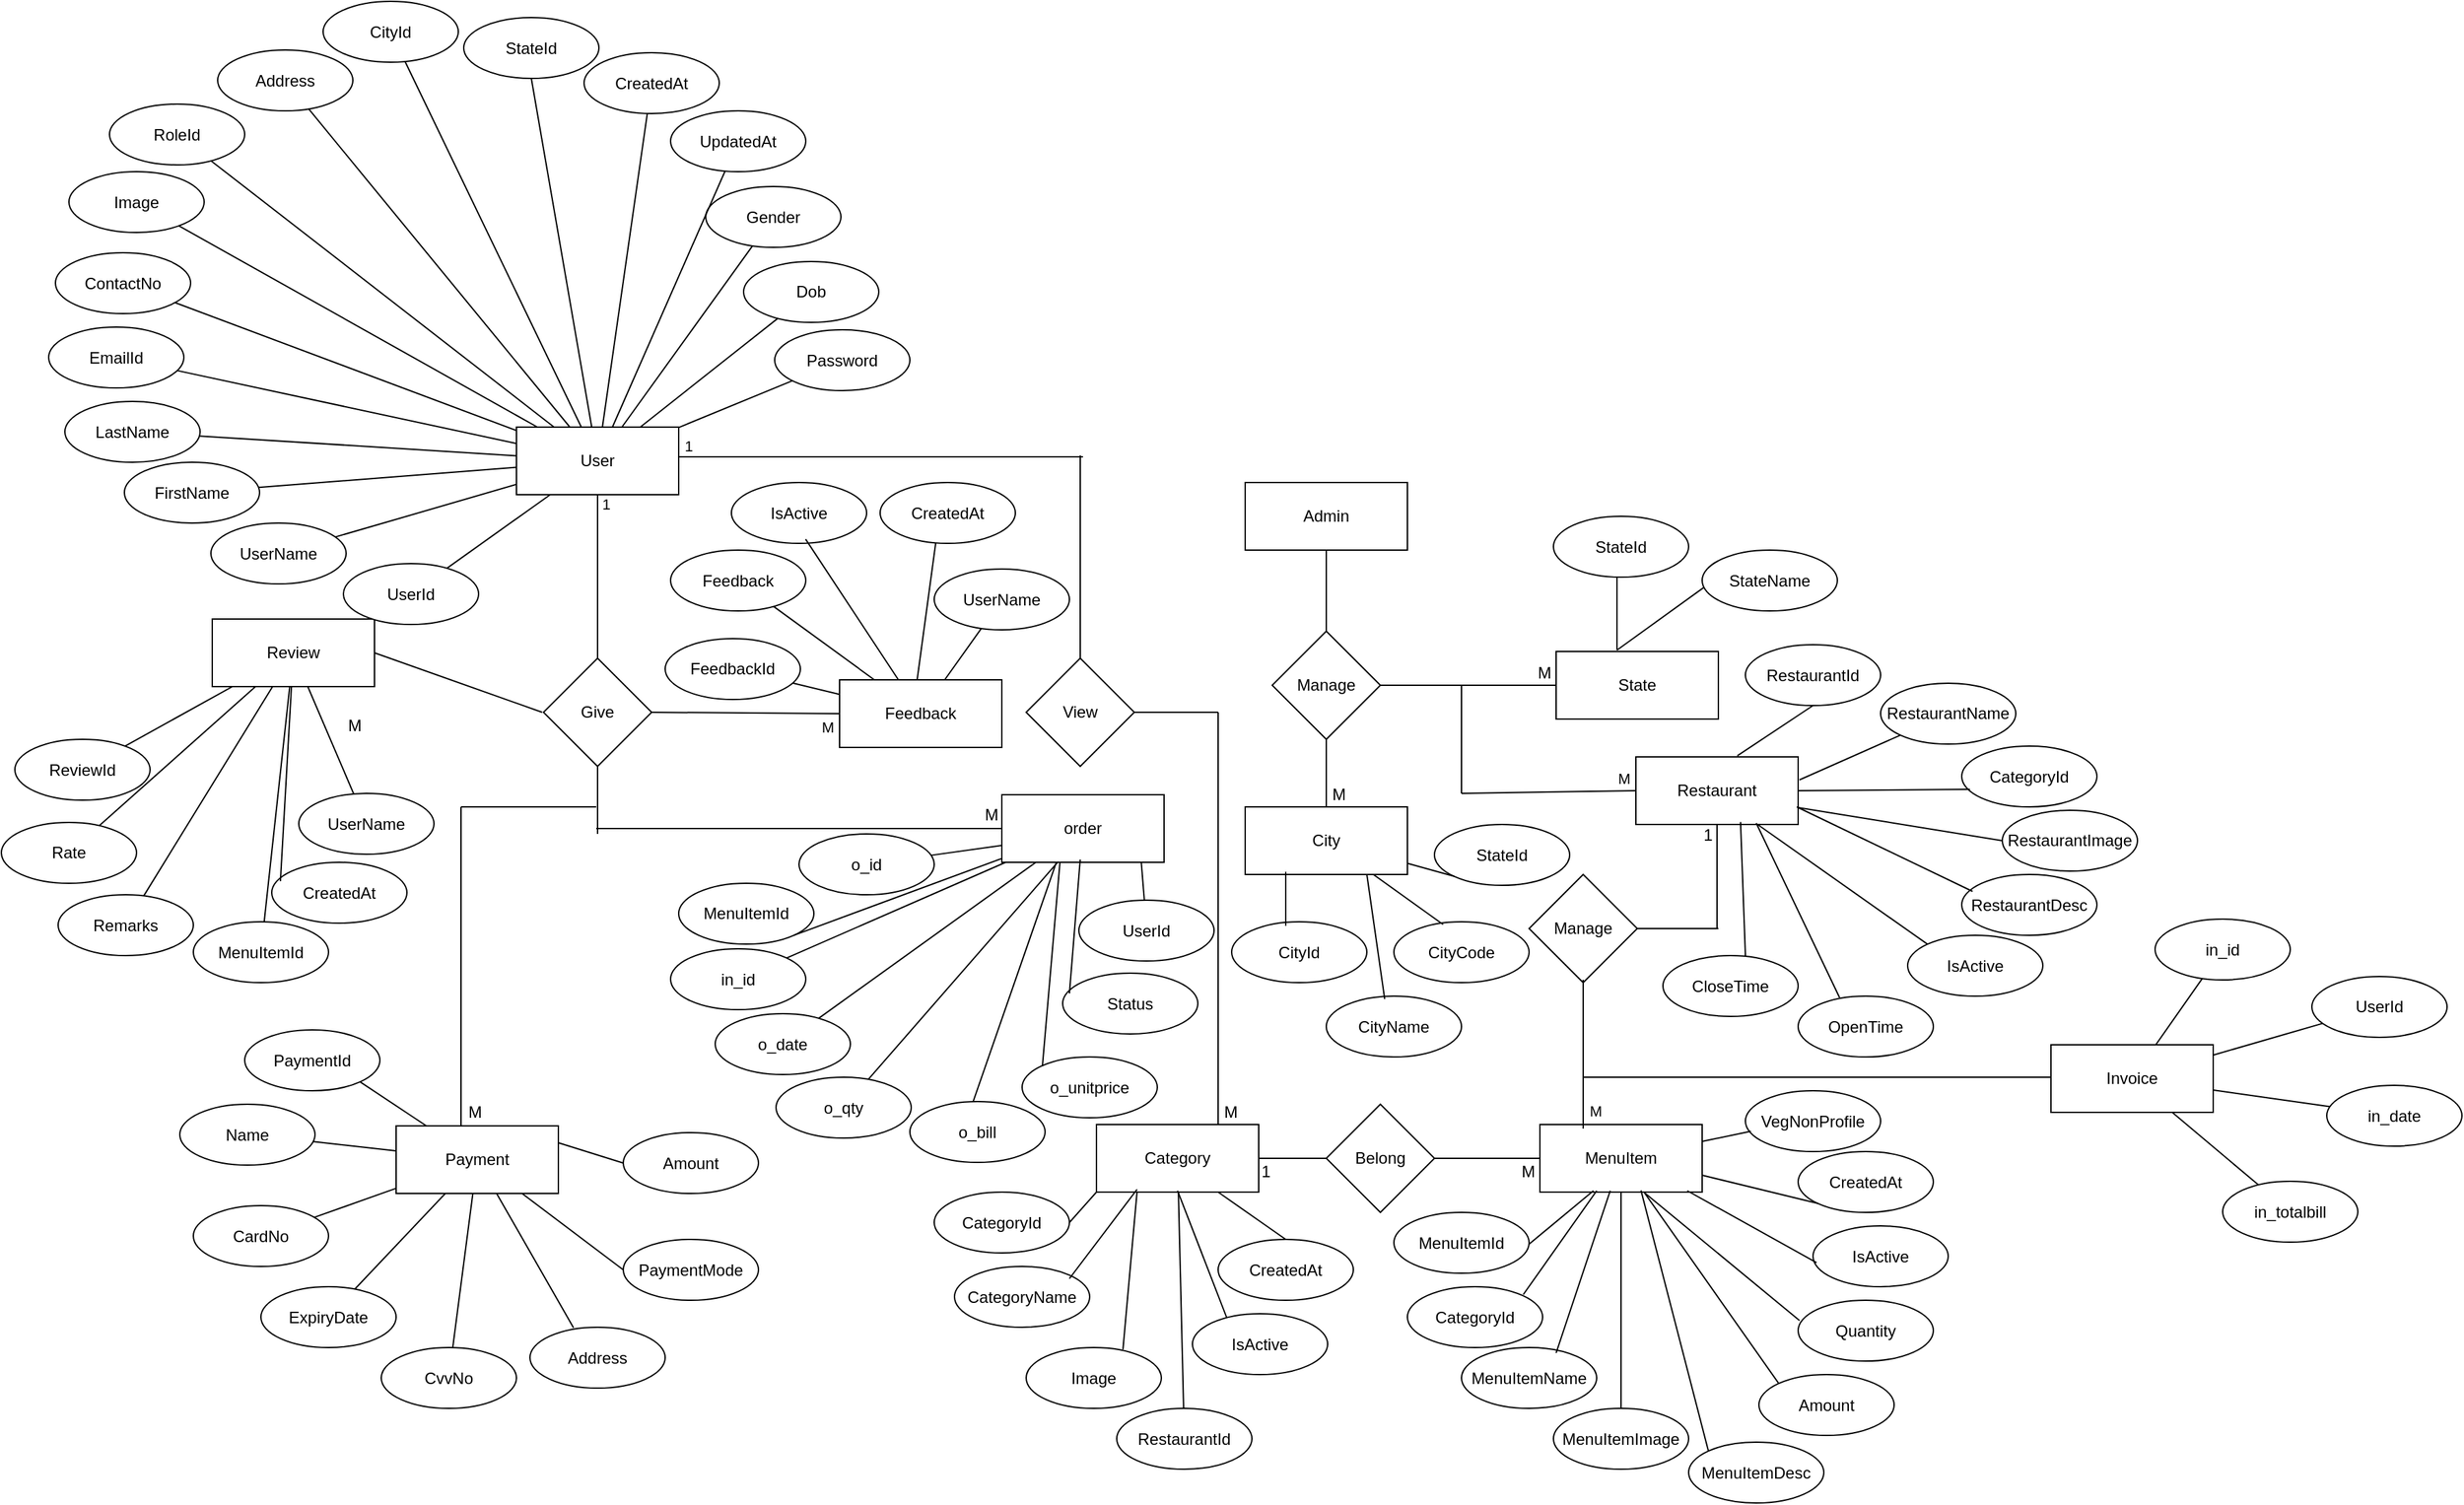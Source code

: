 <mxfile version="20.0.1" type="device"><diagram id="scTp1-7K3vRsssG8trdG" name="Page-1"><mxGraphModel dx="2270" dy="1708" grid="1" gridSize="10" guides="1" tooltips="1" connect="1" arrows="1" fold="1" page="1" pageScale="1" pageWidth="850" pageHeight="1100" math="0" shadow="0"><root><mxCell id="0"/><mxCell id="1" parent="0"/><mxCell id="hgdVdb_xqk9Xx2ZZb-CV-24" value="order" style="rounded=0;whiteSpace=wrap;html=1;" parent="1" vertex="1"><mxGeometry x="360" y="311" width="120" height="50" as="geometry"/></mxCell><mxCell id="hgdVdb_xqk9Xx2ZZb-CV-25" value="User" style="rounded=0;whiteSpace=wrap;html=1;" parent="1" vertex="1"><mxGeometry x="1" y="39" width="120" height="50" as="geometry"/></mxCell><mxCell id="hgdVdb_xqk9Xx2ZZb-CV-26" value="Admin" style="rounded=0;whiteSpace=wrap;html=1;" parent="1" vertex="1"><mxGeometry x="540" y="80" width="120" height="50" as="geometry"/></mxCell><mxCell id="hgdVdb_xqk9Xx2ZZb-CV-28" value="Feedback" style="rounded=0;whiteSpace=wrap;html=1;" parent="1" vertex="1"><mxGeometry x="240" y="226" width="120" height="50" as="geometry"/></mxCell><mxCell id="hgdVdb_xqk9Xx2ZZb-CV-29" value="Category" style="rounded=0;whiteSpace=wrap;html=1;" parent="1" vertex="1"><mxGeometry x="430" y="555" width="120" height="50" as="geometry"/></mxCell><mxCell id="hgdVdb_xqk9Xx2ZZb-CV-30" value="Review" style="rounded=0;whiteSpace=wrap;html=1;" parent="1" vertex="1"><mxGeometry x="-224" y="181" width="120" height="50" as="geometry"/></mxCell><mxCell id="hgdVdb_xqk9Xx2ZZb-CV-31" value="MenuItem" style="rounded=0;whiteSpace=wrap;html=1;" parent="1" vertex="1"><mxGeometry x="758" y="555" width="120" height="50" as="geometry"/></mxCell><mxCell id="hgdVdb_xqk9Xx2ZZb-CV-32" value="Payment" style="rounded=0;whiteSpace=wrap;html=1;" parent="1" vertex="1"><mxGeometry x="-88" y="556" width="120" height="50" as="geometry"/></mxCell><mxCell id="hgdVdb_xqk9Xx2ZZb-CV-33" value="City" style="rounded=0;whiteSpace=wrap;html=1;" parent="1" vertex="1"><mxGeometry x="540" y="320" width="120" height="50" as="geometry"/></mxCell><mxCell id="hgdVdb_xqk9Xx2ZZb-CV-34" value="State" style="rounded=0;whiteSpace=wrap;html=1;" parent="1" vertex="1"><mxGeometry x="770" y="205" width="120" height="50" as="geometry"/></mxCell><mxCell id="hgdVdb_xqk9Xx2ZZb-CV-35" value="Manage" style="rhombus;whiteSpace=wrap;html=1;" parent="1" vertex="1"><mxGeometry x="560" y="190" width="80" height="80" as="geometry"/></mxCell><mxCell id="hgdVdb_xqk9Xx2ZZb-CV-36" style="edgeStyle=orthogonalEdgeStyle;rounded=0;orthogonalLoop=1;jettySize=auto;html=1;exitX=0.5;exitY=1;exitDx=0;exitDy=0;" parent="1" source="hgdVdb_xqk9Xx2ZZb-CV-34" target="hgdVdb_xqk9Xx2ZZb-CV-34" edge="1"><mxGeometry relative="1" as="geometry"/></mxCell><mxCell id="hgdVdb_xqk9Xx2ZZb-CV-37" value="Restaurant" style="rounded=0;whiteSpace=wrap;html=1;" parent="1" vertex="1"><mxGeometry x="829" y="283" width="120" height="50" as="geometry"/></mxCell><mxCell id="hgdVdb_xqk9Xx2ZZb-CV-38" value="Manage" style="rhombus;whiteSpace=wrap;html=1;" parent="1" vertex="1"><mxGeometry x="750" y="370" width="80" height="80" as="geometry"/></mxCell><mxCell id="hgdVdb_xqk9Xx2ZZb-CV-39" value="Belong" style="rhombus;whiteSpace=wrap;html=1;" parent="1" vertex="1"><mxGeometry x="600" y="540" width="80" height="80" as="geometry"/></mxCell><mxCell id="hgdVdb_xqk9Xx2ZZb-CV-40" value="Give" style="rhombus;whiteSpace=wrap;html=1;" parent="1" vertex="1"><mxGeometry x="21" y="210" width="80" height="80" as="geometry"/></mxCell><mxCell id="hgdVdb_xqk9Xx2ZZb-CV-41" value="View" style="rhombus;whiteSpace=wrap;html=1;" parent="1" vertex="1"><mxGeometry x="378" y="210" width="80" height="80" as="geometry"/></mxCell><mxCell id="DGXkidZmsnPWWe7ECKBv-1" value="" style="endArrow=none;html=1;rounded=0;exitX=0.5;exitY=1;exitDx=0;exitDy=0;entryX=0.5;entryY=0;entryDx=0;entryDy=0;" parent="1" source="hgdVdb_xqk9Xx2ZZb-CV-26" target="hgdVdb_xqk9Xx2ZZb-CV-35" edge="1"><mxGeometry width="50" height="50" relative="1" as="geometry"><mxPoint x="520" y="370" as="sourcePoint"/><mxPoint x="570" y="320" as="targetPoint"/></mxGeometry></mxCell><mxCell id="DGXkidZmsnPWWe7ECKBv-2" value="" style="endArrow=none;html=1;rounded=0;entryX=0.5;entryY=1;entryDx=0;entryDy=0;exitX=0.5;exitY=0;exitDx=0;exitDy=0;" parent="1" source="hgdVdb_xqk9Xx2ZZb-CV-33" target="hgdVdb_xqk9Xx2ZZb-CV-35" edge="1"><mxGeometry width="50" height="50" relative="1" as="geometry"><mxPoint x="520" y="370" as="sourcePoint"/><mxPoint x="570" y="320" as="targetPoint"/></mxGeometry></mxCell><mxCell id="DGXkidZmsnPWWe7ECKBv-3" value="" style="endArrow=none;html=1;rounded=0;exitX=1;exitY=0.5;exitDx=0;exitDy=0;entryX=0;entryY=0.5;entryDx=0;entryDy=0;" parent="1" source="hgdVdb_xqk9Xx2ZZb-CV-35" target="hgdVdb_xqk9Xx2ZZb-CV-34" edge="1"><mxGeometry width="50" height="50" relative="1" as="geometry"><mxPoint x="520" y="370" as="sourcePoint"/><mxPoint x="750" y="270" as="targetPoint"/></mxGeometry></mxCell><mxCell id="DGXkidZmsnPWWe7ECKBv-4" value="" style="endArrow=none;html=1;rounded=0;" parent="1" edge="1"><mxGeometry width="50" height="50" relative="1" as="geometry"><mxPoint x="700" y="310" as="sourcePoint"/><mxPoint x="700" y="230" as="targetPoint"/></mxGeometry></mxCell><mxCell id="DGXkidZmsnPWWe7ECKBv-5" value="" style="endArrow=none;html=1;rounded=0;entryX=0;entryY=0.5;entryDx=0;entryDy=0;" parent="1" target="hgdVdb_xqk9Xx2ZZb-CV-37" edge="1"><mxGeometry width="50" height="50" relative="1" as="geometry"><mxPoint x="700" y="310" as="sourcePoint"/><mxPoint x="770" y="310" as="targetPoint"/></mxGeometry></mxCell><mxCell id="DGXkidZmsnPWWe7ECKBv-205" value="M" style="edgeLabel;html=1;align=center;verticalAlign=middle;resizable=0;points=[];" parent="DGXkidZmsnPWWe7ECKBv-5" vertex="1" connectable="0"><mxGeometry x="0.76" y="9" relative="1" as="geometry"><mxPoint x="6" as="offset"/></mxGeometry></mxCell><mxCell id="DGXkidZmsnPWWe7ECKBv-6" value="" style="endArrow=none;html=1;rounded=0;entryX=0.5;entryY=1;entryDx=0;entryDy=0;" parent="1" target="hgdVdb_xqk9Xx2ZZb-CV-37" edge="1"><mxGeometry width="50" height="50" relative="1" as="geometry"><mxPoint x="889" y="410" as="sourcePoint"/><mxPoint x="870" y="360" as="targetPoint"/></mxGeometry></mxCell><mxCell id="DGXkidZmsnPWWe7ECKBv-7" value="" style="endArrow=none;html=1;rounded=0;" parent="1" edge="1"><mxGeometry width="50" height="50" relative="1" as="geometry"><mxPoint x="830" y="410" as="sourcePoint"/><mxPoint x="890" y="410" as="targetPoint"/></mxGeometry></mxCell><mxCell id="DGXkidZmsnPWWe7ECKBv-8" value="" style="endArrow=none;html=1;rounded=0;exitX=0.5;exitY=1;exitDx=0;exitDy=0;" parent="1" edge="1"><mxGeometry width="50" height="50" relative="1" as="geometry"><mxPoint x="790" y="448" as="sourcePoint"/><mxPoint x="790" y="558" as="targetPoint"/></mxGeometry></mxCell><mxCell id="DGXkidZmsnPWWe7ECKBv-208" value="M" style="edgeLabel;html=1;align=center;verticalAlign=middle;resizable=0;points=[];" parent="DGXkidZmsnPWWe7ECKBv-8" vertex="1" connectable="0"><mxGeometry x="0.665" y="8" relative="1" as="geometry"><mxPoint x="1" y="5" as="offset"/></mxGeometry></mxCell><mxCell id="DGXkidZmsnPWWe7ECKBv-9" value="" style="endArrow=none;html=1;rounded=0;entryX=0;entryY=0.5;entryDx=0;entryDy=0;" parent="1" target="hgdVdb_xqk9Xx2ZZb-CV-39" edge="1"><mxGeometry width="50" height="50" relative="1" as="geometry"><mxPoint x="550" y="580" as="sourcePoint"/><mxPoint x="570" y="320" as="targetPoint"/></mxGeometry></mxCell><mxCell id="DGXkidZmsnPWWe7ECKBv-10" style="edgeStyle=orthogonalEdgeStyle;rounded=0;orthogonalLoop=1;jettySize=auto;html=1;exitX=0.5;exitY=1;exitDx=0;exitDy=0;" parent="1" source="hgdVdb_xqk9Xx2ZZb-CV-29" target="hgdVdb_xqk9Xx2ZZb-CV-29" edge="1"><mxGeometry relative="1" as="geometry"/></mxCell><mxCell id="DGXkidZmsnPWWe7ECKBv-11" value="" style="endArrow=none;html=1;rounded=0;entryX=0;entryY=0.5;entryDx=0;entryDy=0;" parent="1" target="hgdVdb_xqk9Xx2ZZb-CV-31" edge="1"><mxGeometry width="50" height="50" relative="1" as="geometry"><mxPoint x="680" y="580" as="sourcePoint"/><mxPoint x="670" y="580" as="targetPoint"/></mxGeometry></mxCell><mxCell id="DGXkidZmsnPWWe7ECKBv-12" value="" style="endArrow=none;html=1;rounded=0;entryX=0.5;entryY=1;entryDx=0;entryDy=0;exitX=0.5;exitY=0;exitDx=0;exitDy=0;" parent="1" source="hgdVdb_xqk9Xx2ZZb-CV-40" target="hgdVdb_xqk9Xx2ZZb-CV-25" edge="1"><mxGeometry width="50" height="50" relative="1" as="geometry"><mxPoint x="180" y="305" as="sourcePoint"/><mxPoint x="230" y="255" as="targetPoint"/></mxGeometry></mxCell><mxCell id="DGXkidZmsnPWWe7ECKBv-195" value="1" style="edgeLabel;html=1;align=center;verticalAlign=middle;resizable=0;points=[];" parent="DGXkidZmsnPWWe7ECKBv-12" vertex="1" connectable="0"><mxGeometry x="0.788" y="-9" relative="1" as="geometry"><mxPoint x="-3" y="-6" as="offset"/></mxGeometry></mxCell><mxCell id="DGXkidZmsnPWWe7ECKBv-13" value="" style="endArrow=none;html=1;rounded=0;entryX=0.5;entryY=1;entryDx=0;entryDy=0;" parent="1" target="hgdVdb_xqk9Xx2ZZb-CV-40" edge="1"><mxGeometry width="50" height="50" relative="1" as="geometry"><mxPoint x="61" y="340" as="sourcePoint"/><mxPoint x="190" y="280" as="targetPoint"/></mxGeometry></mxCell><mxCell id="DGXkidZmsnPWWe7ECKBv-14" value="" style="endArrow=none;html=1;rounded=0;exitX=1;exitY=0.5;exitDx=0;exitDy=0;entryX=0;entryY=0.5;entryDx=0;entryDy=0;" parent="1" source="hgdVdb_xqk9Xx2ZZb-CV-40" target="hgdVdb_xqk9Xx2ZZb-CV-28" edge="1"><mxGeometry width="50" height="50" relative="1" as="geometry"><mxPoint x="180" y="310" as="sourcePoint"/><mxPoint x="230" y="260" as="targetPoint"/></mxGeometry></mxCell><mxCell id="DGXkidZmsnPWWe7ECKBv-196" value="M" style="edgeLabel;html=1;align=center;verticalAlign=middle;resizable=0;points=[];" parent="DGXkidZmsnPWWe7ECKBv-14" vertex="1" connectable="0"><mxGeometry x="0.793" y="-5" relative="1" as="geometry"><mxPoint x="5" y="5" as="offset"/></mxGeometry></mxCell><mxCell id="DGXkidZmsnPWWe7ECKBv-15" value="" style="endArrow=none;html=1;rounded=0;exitX=1;exitY=0.5;exitDx=0;exitDy=0;" parent="1" source="hgdVdb_xqk9Xx2ZZb-CV-30" edge="1"><mxGeometry width="50" height="50" relative="1" as="geometry"><mxPoint x="50" y="310" as="sourcePoint"/><mxPoint x="20" y="250" as="targetPoint"/></mxGeometry></mxCell><mxCell id="DGXkidZmsnPWWe7ECKBv-20" value="" style="endArrow=none;html=1;rounded=0;" parent="1" edge="1"><mxGeometry width="50" height="50" relative="1" as="geometry"><mxPoint x="420" y="61" as="sourcePoint"/><mxPoint x="121" y="61" as="targetPoint"/></mxGeometry></mxCell><mxCell id="DGXkidZmsnPWWe7ECKBv-201" value="1" style="edgeLabel;html=1;align=center;verticalAlign=middle;resizable=0;points=[];" parent="DGXkidZmsnPWWe7ECKBv-20" vertex="1" connectable="0"><mxGeometry x="0.91" y="-8" relative="1" as="geometry"><mxPoint x="-7" as="offset"/></mxGeometry></mxCell><mxCell id="DGXkidZmsnPWWe7ECKBv-21" value="" style="endArrow=none;html=1;rounded=0;exitX=0.5;exitY=0;exitDx=0;exitDy=0;" parent="1" source="hgdVdb_xqk9Xx2ZZb-CV-41" edge="1"><mxGeometry width="50" height="50" relative="1" as="geometry"><mxPoint x="370" y="400" as="sourcePoint"/><mxPoint x="418" y="60" as="targetPoint"/></mxGeometry></mxCell><mxCell id="DGXkidZmsnPWWe7ECKBv-22" value="" style="endArrow=none;html=1;rounded=0;exitX=1;exitY=0.5;exitDx=0;exitDy=0;" parent="1" source="hgdVdb_xqk9Xx2ZZb-CV-41" edge="1"><mxGeometry width="50" height="50" relative="1" as="geometry"><mxPoint x="370" y="400" as="sourcePoint"/><mxPoint x="520" y="250" as="targetPoint"/></mxGeometry></mxCell><mxCell id="DGXkidZmsnPWWe7ECKBv-23" value="" style="endArrow=none;html=1;rounded=0;exitX=0.75;exitY=0;exitDx=0;exitDy=0;" parent="1" source="hgdVdb_xqk9Xx2ZZb-CV-29" edge="1"><mxGeometry width="50" height="50" relative="1" as="geometry"><mxPoint x="520" y="530" as="sourcePoint"/><mxPoint x="520" y="250" as="targetPoint"/></mxGeometry></mxCell><mxCell id="DGXkidZmsnPWWe7ECKBv-24" value="StateId" style="ellipse;whiteSpace=wrap;html=1;" parent="1" vertex="1"><mxGeometry x="768" y="105" width="100" height="45" as="geometry"/></mxCell><mxCell id="DGXkidZmsnPWWe7ECKBv-25" value="StateName" style="ellipse;whiteSpace=wrap;html=1;" parent="1" vertex="1"><mxGeometry x="878" y="130" width="100" height="45" as="geometry"/></mxCell><mxCell id="DGXkidZmsnPWWe7ECKBv-26" value="RestaurantId" style="ellipse;whiteSpace=wrap;html=1;" parent="1" vertex="1"><mxGeometry x="910" y="200" width="100" height="45" as="geometry"/></mxCell><mxCell id="DGXkidZmsnPWWe7ECKBv-27" value="RestaurantName" style="ellipse;whiteSpace=wrap;html=1;" parent="1" vertex="1"><mxGeometry x="1010" y="228.5" width="100" height="45" as="geometry"/></mxCell><mxCell id="DGXkidZmsnPWWe7ECKBv-28" value="CategoryId" style="ellipse;whiteSpace=wrap;html=1;" parent="1" vertex="1"><mxGeometry x="1070" y="275" width="100" height="45" as="geometry"/></mxCell><mxCell id="DGXkidZmsnPWWe7ECKBv-29" value="OpenTime" style="ellipse;whiteSpace=wrap;html=1;" parent="1" vertex="1"><mxGeometry x="949" y="460" width="100" height="45" as="geometry"/></mxCell><mxCell id="DGXkidZmsnPWWe7ECKBv-30" value="IsActive" style="ellipse;whiteSpace=wrap;html=1;" parent="1" vertex="1"><mxGeometry x="1030" y="415" width="100" height="45" as="geometry"/></mxCell><mxCell id="DGXkidZmsnPWWe7ECKBv-31" value="RestaurantDesc" style="ellipse;whiteSpace=wrap;html=1;" parent="1" vertex="1"><mxGeometry x="1070" y="370" width="100" height="45" as="geometry"/></mxCell><mxCell id="DGXkidZmsnPWWe7ECKBv-32" value="RestaurantImage" style="ellipse;whiteSpace=wrap;html=1;" parent="1" vertex="1"><mxGeometry x="1100" y="322.5" width="100" height="45" as="geometry"/></mxCell><mxCell id="DGXkidZmsnPWWe7ECKBv-33" value="CloseTime" style="ellipse;whiteSpace=wrap;html=1;" parent="1" vertex="1"><mxGeometry x="849" y="430" width="100" height="45" as="geometry"/></mxCell><mxCell id="DGXkidZmsnPWWe7ECKBv-35" value="" style="endArrow=none;html=1;rounded=0;entryX=0.06;entryY=0.751;entryDx=0;entryDy=0;entryPerimeter=0;" parent="1" edge="1"><mxGeometry width="50" height="50" relative="1" as="geometry"><mxPoint x="815" y="204" as="sourcePoint"/><mxPoint x="879" y="157.795" as="targetPoint"/></mxGeometry></mxCell><mxCell id="DGXkidZmsnPWWe7ECKBv-36" value="" style="endArrow=none;html=1;rounded=0;" parent="1" edge="1"><mxGeometry width="50" height="50" relative="1" as="geometry"><mxPoint x="815" y="204" as="sourcePoint"/><mxPoint x="815" y="150" as="targetPoint"/></mxGeometry></mxCell><mxCell id="DGXkidZmsnPWWe7ECKBv-37" value="" style="endArrow=none;html=1;rounded=0;entryX=0.5;entryY=1;entryDx=0;entryDy=0;exitX=0.625;exitY=-0.016;exitDx=0;exitDy=0;exitPerimeter=0;" parent="1" source="hgdVdb_xqk9Xx2ZZb-CV-37" target="DGXkidZmsnPWWe7ECKBv-26" edge="1"><mxGeometry width="50" height="50" relative="1" as="geometry"><mxPoint x="740" y="370" as="sourcePoint"/><mxPoint x="790" y="320" as="targetPoint"/></mxGeometry></mxCell><mxCell id="DGXkidZmsnPWWe7ECKBv-38" value="" style="endArrow=none;html=1;rounded=0;entryX=0;entryY=1;entryDx=0;entryDy=0;" parent="1" target="DGXkidZmsnPWWe7ECKBv-27" edge="1"><mxGeometry width="50" height="50" relative="1" as="geometry"><mxPoint x="950" y="300" as="sourcePoint"/><mxPoint x="790" y="320" as="targetPoint"/></mxGeometry></mxCell><mxCell id="DGXkidZmsnPWWe7ECKBv-39" value="" style="endArrow=none;html=1;rounded=0;entryX=0.06;entryY=0.711;entryDx=0;entryDy=0;entryPerimeter=0;exitX=1;exitY=0.5;exitDx=0;exitDy=0;" parent="1" source="hgdVdb_xqk9Xx2ZZb-CV-37" target="DGXkidZmsnPWWe7ECKBv-28" edge="1"><mxGeometry width="50" height="50" relative="1" as="geometry"><mxPoint x="740" y="370" as="sourcePoint"/><mxPoint x="790" y="320" as="targetPoint"/></mxGeometry></mxCell><mxCell id="DGXkidZmsnPWWe7ECKBv-40" value="" style="endArrow=none;html=1;rounded=0;entryX=0;entryY=0.5;entryDx=0;entryDy=0;exitX=1;exitY=0.75;exitDx=0;exitDy=0;" parent="1" source="hgdVdb_xqk9Xx2ZZb-CV-37" target="DGXkidZmsnPWWe7ECKBv-32" edge="1"><mxGeometry width="50" height="50" relative="1" as="geometry"><mxPoint x="740" y="370" as="sourcePoint"/><mxPoint x="790" y="320" as="targetPoint"/></mxGeometry></mxCell><mxCell id="DGXkidZmsnPWWe7ECKBv-41" value="" style="endArrow=none;html=1;rounded=0;entryX=0;entryY=0.5;entryDx=0;entryDy=0;" parent="1" edge="1"><mxGeometry width="50" height="50" relative="1" as="geometry"><mxPoint x="948" y="320" as="sourcePoint"/><mxPoint x="1078" y="382.5" as="targetPoint"/></mxGeometry></mxCell><mxCell id="DGXkidZmsnPWWe7ECKBv-42" value="" style="endArrow=none;html=1;rounded=0;exitX=0.75;exitY=1;exitDx=0;exitDy=0;entryX=0;entryY=0;entryDx=0;entryDy=0;" parent="1" source="hgdVdb_xqk9Xx2ZZb-CV-37" target="DGXkidZmsnPWWe7ECKBv-30" edge="1"><mxGeometry width="50" height="50" relative="1" as="geometry"><mxPoint x="740" y="370" as="sourcePoint"/><mxPoint x="1030" y="428" as="targetPoint"/></mxGeometry></mxCell><mxCell id="DGXkidZmsnPWWe7ECKBv-43" value="" style="endArrow=none;html=1;rounded=0;entryX=0.326;entryY=-0.022;entryDx=0;entryDy=0;entryPerimeter=0;" parent="1" edge="1"><mxGeometry width="50" height="50" relative="1" as="geometry"><mxPoint x="918" y="332" as="sourcePoint"/><mxPoint x="979.6" y="461.01" as="targetPoint"/></mxGeometry></mxCell><mxCell id="DGXkidZmsnPWWe7ECKBv-44" value="" style="endArrow=none;html=1;rounded=0;entryX=0.645;entryY=1.024;entryDx=0;entryDy=0;entryPerimeter=0;exitX=0.61;exitY=0;exitDx=0;exitDy=0;exitPerimeter=0;" parent="1" source="DGXkidZmsnPWWe7ECKBv-33" edge="1"><mxGeometry width="50" height="50" relative="1" as="geometry"><mxPoint x="910" y="437" as="sourcePoint"/><mxPoint x="906.4" y="331.2" as="targetPoint"/></mxGeometry></mxCell><mxCell id="DGXkidZmsnPWWe7ECKBv-46" value="MenuItemId" style="ellipse;whiteSpace=wrap;html=1;" parent="1" vertex="1"><mxGeometry x="650" y="620" width="100" height="45" as="geometry"/></mxCell><mxCell id="DGXkidZmsnPWWe7ECKBv-47" value="CategoryId" style="ellipse;whiteSpace=wrap;html=1;" parent="1" vertex="1"><mxGeometry x="660" y="675" width="100" height="45" as="geometry"/></mxCell><mxCell id="DGXkidZmsnPWWe7ECKBv-48" value="MenuItemName" style="ellipse;whiteSpace=wrap;html=1;" parent="1" vertex="1"><mxGeometry x="700" y="720" width="100" height="45" as="geometry"/></mxCell><mxCell id="DGXkidZmsnPWWe7ECKBv-49" value="VegNonProfile" style="ellipse;whiteSpace=wrap;html=1;" parent="1" vertex="1"><mxGeometry x="910" y="530" width="100" height="45" as="geometry"/></mxCell><mxCell id="DGXkidZmsnPWWe7ECKBv-50" value="CreatedAt" style="ellipse;whiteSpace=wrap;html=1;" parent="1" vertex="1"><mxGeometry x="949" y="575" width="100" height="45" as="geometry"/></mxCell><mxCell id="DGXkidZmsnPWWe7ECKBv-51" value="IsActive" style="ellipse;whiteSpace=wrap;html=1;" parent="1" vertex="1"><mxGeometry x="960" y="630" width="100" height="45" as="geometry"/></mxCell><mxCell id="DGXkidZmsnPWWe7ECKBv-53" value="Quantity" style="ellipse;whiteSpace=wrap;html=1;" parent="1" vertex="1"><mxGeometry x="949" y="685" width="100" height="45" as="geometry"/></mxCell><mxCell id="DGXkidZmsnPWWe7ECKBv-54" value="MenuItemImage" style="ellipse;whiteSpace=wrap;html=1;" parent="1" vertex="1"><mxGeometry x="768" y="765" width="100" height="45" as="geometry"/></mxCell><mxCell id="DGXkidZmsnPWWe7ECKBv-55" value="MenuItemDesc" style="ellipse;whiteSpace=wrap;html=1;" parent="1" vertex="1"><mxGeometry x="868" y="790" width="100" height="45" as="geometry"/></mxCell><mxCell id="DGXkidZmsnPWWe7ECKBv-56" value="Amount" style="ellipse;whiteSpace=wrap;html=1;" parent="1" vertex="1"><mxGeometry x="920" y="740" width="100" height="45" as="geometry"/></mxCell><mxCell id="DGXkidZmsnPWWe7ECKBv-57" value="" style="endArrow=none;html=1;rounded=0;entryX=0.33;entryY=0.96;entryDx=0;entryDy=0;entryPerimeter=0;exitX=1;exitY=0.5;exitDx=0;exitDy=0;" parent="1" edge="1"><mxGeometry width="50" height="50" relative="1" as="geometry"><mxPoint x="750" y="643.5" as="sourcePoint"/><mxPoint x="797.6" y="604" as="targetPoint"/></mxGeometry></mxCell><mxCell id="DGXkidZmsnPWWe7ECKBv-58" value="" style="endArrow=none;html=1;rounded=0;exitX=1;exitY=0;exitDx=0;exitDy=0;" parent="1" edge="1"><mxGeometry width="50" height="50" relative="1" as="geometry"><mxPoint x="745.75" y="680.77" as="sourcePoint"/><mxPoint x="800" y="604" as="targetPoint"/></mxGeometry></mxCell><mxCell id="DGXkidZmsnPWWe7ECKBv-59" value="" style="endArrow=none;html=1;rounded=0;" parent="1" edge="1"><mxGeometry width="50" height="50" relative="1" as="geometry"><mxPoint x="770" y="724" as="sourcePoint"/><mxPoint x="810" y="604" as="targetPoint"/></mxGeometry></mxCell><mxCell id="DGXkidZmsnPWWe7ECKBv-60" value="" style="endArrow=none;html=1;rounded=0;exitX=0.5;exitY=0;exitDx=0;exitDy=0;" parent="1" source="DGXkidZmsnPWWe7ECKBv-54" edge="1"><mxGeometry width="50" height="50" relative="1" as="geometry"><mxPoint x="830" y="762" as="sourcePoint"/><mxPoint x="818" y="605" as="targetPoint"/></mxGeometry></mxCell><mxCell id="DGXkidZmsnPWWe7ECKBv-61" value="" style="endArrow=none;html=1;rounded=0;entryX=0.623;entryY=0.976;entryDx=0;entryDy=0;entryPerimeter=0;exitX=0;exitY=0;exitDx=0;exitDy=0;" parent="1" source="DGXkidZmsnPWWe7ECKBv-55" target="hgdVdb_xqk9Xx2ZZb-CV-31" edge="1"><mxGeometry width="50" height="50" relative="1" as="geometry"><mxPoint x="740" y="720" as="sourcePoint"/><mxPoint x="790" y="670" as="targetPoint"/></mxGeometry></mxCell><mxCell id="DGXkidZmsnPWWe7ECKBv-63" value="" style="endArrow=none;html=1;rounded=0;exitX=0;exitY=0;exitDx=0;exitDy=0;" parent="1" source="DGXkidZmsnPWWe7ECKBv-56" edge="1"><mxGeometry width="50" height="50" relative="1" as="geometry"><mxPoint x="929.25" y="741.77" as="sourcePoint"/><mxPoint x="835" y="605" as="targetPoint"/></mxGeometry></mxCell><mxCell id="DGXkidZmsnPWWe7ECKBv-64" value="" style="endArrow=none;html=1;rounded=0;" parent="1" edge="1"><mxGeometry width="50" height="50" relative="1" as="geometry"><mxPoint x="836" y="606" as="sourcePoint"/><mxPoint x="950" y="700" as="targetPoint"/></mxGeometry></mxCell><mxCell id="DGXkidZmsnPWWe7ECKBv-65" value="" style="endArrow=none;html=1;rounded=0;entryX=0.056;entryY=0.804;entryDx=0;entryDy=0;entryPerimeter=0;" parent="1" edge="1"><mxGeometry width="50" height="50" relative="1" as="geometry"><mxPoint x="867" y="604" as="sourcePoint"/><mxPoint x="962.6" y="657.18" as="targetPoint"/></mxGeometry></mxCell><mxCell id="DGXkidZmsnPWWe7ECKBv-66" value="" style="endArrow=none;html=1;rounded=0;entryX=0;entryY=1;entryDx=0;entryDy=0;exitX=1;exitY=0.75;exitDx=0;exitDy=0;" parent="1" source="hgdVdb_xqk9Xx2ZZb-CV-31" target="DGXkidZmsnPWWe7ECKBv-50" edge="1"><mxGeometry width="50" height="50" relative="1" as="geometry"><mxPoint x="780" y="690" as="sourcePoint"/><mxPoint x="790" y="670" as="targetPoint"/></mxGeometry></mxCell><mxCell id="DGXkidZmsnPWWe7ECKBv-67" value="" style="endArrow=none;html=1;rounded=0;exitX=1;exitY=0.25;exitDx=0;exitDy=0;" parent="1" source="hgdVdb_xqk9Xx2ZZb-CV-31" edge="1"><mxGeometry width="50" height="50" relative="1" as="geometry"><mxPoint x="864" y="610" as="sourcePoint"/><mxPoint x="914" y="560" as="targetPoint"/></mxGeometry></mxCell><mxCell id="DGXkidZmsnPWWe7ECKBv-68" value="CreatedAt" style="ellipse;whiteSpace=wrap;html=1;" parent="1" vertex="1"><mxGeometry x="520" y="640" width="100" height="45" as="geometry"/></mxCell><mxCell id="DGXkidZmsnPWWe7ECKBv-70" value="IsActive" style="ellipse;whiteSpace=wrap;html=1;" parent="1" vertex="1"><mxGeometry x="501" y="695" width="100" height="45" as="geometry"/></mxCell><mxCell id="DGXkidZmsnPWWe7ECKBv-71" value="Image" style="ellipse;whiteSpace=wrap;html=1;" parent="1" vertex="1"><mxGeometry x="378" y="720" width="100" height="45" as="geometry"/></mxCell><mxCell id="DGXkidZmsnPWWe7ECKBv-72" value="CategoryId" style="ellipse;whiteSpace=wrap;html=1;" parent="1" vertex="1"><mxGeometry x="310" y="605" width="100" height="45" as="geometry"/></mxCell><mxCell id="DGXkidZmsnPWWe7ECKBv-73" value="CategoryName" style="ellipse;whiteSpace=wrap;html=1;" parent="1" vertex="1"><mxGeometry x="325" y="660" width="100" height="45" as="geometry"/></mxCell><mxCell id="DGXkidZmsnPWWe7ECKBv-74" value="" style="endArrow=none;html=1;rounded=0;entryX=0.75;entryY=1;entryDx=0;entryDy=0;exitX=0.5;exitY=0;exitDx=0;exitDy=0;" parent="1" source="DGXkidZmsnPWWe7ECKBv-68" target="hgdVdb_xqk9Xx2ZZb-CV-29" edge="1"><mxGeometry width="50" height="50" relative="1" as="geometry"><mxPoint x="740" y="640" as="sourcePoint"/><mxPoint x="790" y="590" as="targetPoint"/><Array as="points"/></mxGeometry></mxCell><mxCell id="DGXkidZmsnPWWe7ECKBv-75" value="" style="endArrow=none;html=1;rounded=0;entryX=0.5;entryY=1;entryDx=0;entryDy=0;exitX=0.364;exitY=0.089;exitDx=0;exitDy=0;exitPerimeter=0;" parent="1" edge="1"><mxGeometry width="50" height="50" relative="1" as="geometry"><mxPoint x="526.4" y="698.005" as="sourcePoint"/><mxPoint x="490" y="604" as="targetPoint"/><Array as="points"/></mxGeometry></mxCell><mxCell id="DGXkidZmsnPWWe7ECKBv-76" value="" style="endArrow=none;html=1;rounded=0;entryX=0.25;entryY=1;entryDx=0;entryDy=0;exitX=0.716;exitY=0.031;exitDx=0;exitDy=0;exitPerimeter=0;" parent="1" source="DGXkidZmsnPWWe7ECKBv-71" target="hgdVdb_xqk9Xx2ZZb-CV-29" edge="1"><mxGeometry width="50" height="50" relative="1" as="geometry"><mxPoint x="310" y="640" as="sourcePoint"/><mxPoint x="360" y="590" as="targetPoint"/></mxGeometry></mxCell><mxCell id="DGXkidZmsnPWWe7ECKBv-78" value="" style="endArrow=none;html=1;rounded=0;" parent="1" edge="1"><mxGeometry width="50" height="50" relative="1" as="geometry"><mxPoint x="410" y="669" as="sourcePoint"/><mxPoint x="460" y="603" as="targetPoint"/></mxGeometry></mxCell><mxCell id="DGXkidZmsnPWWe7ECKBv-79" value="" style="endArrow=none;html=1;rounded=0;entryX=0;entryY=1;entryDx=0;entryDy=0;exitX=1;exitY=0.5;exitDx=0;exitDy=0;" parent="1" source="DGXkidZmsnPWWe7ECKBv-72" target="hgdVdb_xqk9Xx2ZZb-CV-29" edge="1"><mxGeometry width="50" height="50" relative="1" as="geometry"><mxPoint x="310" y="640" as="sourcePoint"/><mxPoint x="360" y="590" as="targetPoint"/></mxGeometry></mxCell><mxCell id="DGXkidZmsnPWWe7ECKBv-80" value="StateId" style="ellipse;whiteSpace=wrap;html=1;" parent="1" vertex="1"><mxGeometry x="680" y="333" width="100" height="45" as="geometry"/></mxCell><mxCell id="DGXkidZmsnPWWe7ECKBv-81" value="CityCode" style="ellipse;whiteSpace=wrap;html=1;" parent="1" vertex="1"><mxGeometry x="650" y="405" width="100" height="45" as="geometry"/></mxCell><mxCell id="DGXkidZmsnPWWe7ECKBv-82" value="CityName" style="ellipse;whiteSpace=wrap;html=1;" parent="1" vertex="1"><mxGeometry x="600" y="460" width="100" height="45" as="geometry"/></mxCell><mxCell id="DGXkidZmsnPWWe7ECKBv-83" value="CityId" style="ellipse;whiteSpace=wrap;html=1;" parent="1" vertex="1"><mxGeometry x="530" y="405" width="100" height="45" as="geometry"/></mxCell><mxCell id="DGXkidZmsnPWWe7ECKBv-84" value="" style="endArrow=none;html=1;rounded=0;entryX=0.25;entryY=1;entryDx=0;entryDy=0;" parent="1" edge="1"><mxGeometry width="50" height="50" relative="1" as="geometry"><mxPoint x="570" y="408" as="sourcePoint"/><mxPoint x="570" y="368" as="targetPoint"/></mxGeometry></mxCell><mxCell id="DGXkidZmsnPWWe7ECKBv-85" value="" style="endArrow=none;html=1;rounded=0;entryX=0.432;entryY=0.049;entryDx=0;entryDy=0;entryPerimeter=0;exitX=0.75;exitY=1;exitDx=0;exitDy=0;" parent="1" source="hgdVdb_xqk9Xx2ZZb-CV-33" target="DGXkidZmsnPWWe7ECKBv-82" edge="1"><mxGeometry width="50" height="50" relative="1" as="geometry"><mxPoint x="460" y="330" as="sourcePoint"/><mxPoint x="510" y="280" as="targetPoint"/></mxGeometry></mxCell><mxCell id="DGXkidZmsnPWWe7ECKBv-86" value="" style="endArrow=none;html=1;rounded=0;entryX=0.364;entryY=0.044;entryDx=0;entryDy=0;entryPerimeter=0;" parent="1" source="hgdVdb_xqk9Xx2ZZb-CV-33" target="DGXkidZmsnPWWe7ECKBv-81" edge="1"><mxGeometry width="50" height="50" relative="1" as="geometry"><mxPoint x="460" y="330" as="sourcePoint"/><mxPoint x="510" y="280" as="targetPoint"/></mxGeometry></mxCell><mxCell id="DGXkidZmsnPWWe7ECKBv-87" value="" style="endArrow=none;html=1;rounded=0;entryX=0;entryY=1;entryDx=0;entryDy=0;" parent="1" source="hgdVdb_xqk9Xx2ZZb-CV-33" target="DGXkidZmsnPWWe7ECKBv-80" edge="1"><mxGeometry width="50" height="50" relative="1" as="geometry"><mxPoint x="400" y="360" as="sourcePoint"/><mxPoint x="450" y="310" as="targetPoint"/></mxGeometry></mxCell><mxCell id="DGXkidZmsnPWWe7ECKBv-88" value="" style="endArrow=none;html=1;rounded=0;" parent="1" edge="1"><mxGeometry width="50" height="50" relative="1" as="geometry"><mxPoint x="-40" y="320" as="sourcePoint"/><mxPoint x="60" y="320" as="targetPoint"/></mxGeometry></mxCell><mxCell id="DGXkidZmsnPWWe7ECKBv-89" value="" style="endArrow=none;html=1;rounded=0;exitX=0.4;exitY=-0.004;exitDx=0;exitDy=0;exitPerimeter=0;" parent="1" source="hgdVdb_xqk9Xx2ZZb-CV-32" edge="1"><mxGeometry width="50" height="50" relative="1" as="geometry"><mxPoint x="300" y="360" as="sourcePoint"/><mxPoint x="-40" y="320" as="targetPoint"/><Array as="points"><mxPoint x="-40" y="400"/></Array></mxGeometry></mxCell><mxCell id="DGXkidZmsnPWWe7ECKBv-90" value="PaymentId" style="ellipse;whiteSpace=wrap;html=1;" parent="1" vertex="1"><mxGeometry x="-200" y="485" width="100" height="45" as="geometry"/></mxCell><mxCell id="DGXkidZmsnPWWe7ECKBv-91" value="Name" style="ellipse;whiteSpace=wrap;html=1;" parent="1" vertex="1"><mxGeometry x="-248" y="540" width="100" height="45" as="geometry"/></mxCell><mxCell id="DGXkidZmsnPWWe7ECKBv-92" value="CardNo" style="ellipse;whiteSpace=wrap;html=1;" parent="1" vertex="1"><mxGeometry x="-238" y="615" width="100" height="45" as="geometry"/></mxCell><mxCell id="DGXkidZmsnPWWe7ECKBv-93" value="ExpiryDate" style="ellipse;whiteSpace=wrap;html=1;" parent="1" vertex="1"><mxGeometry x="-188" y="675" width="100" height="45" as="geometry"/></mxCell><mxCell id="DGXkidZmsnPWWe7ECKBv-94" value="CvvNo" style="ellipse;whiteSpace=wrap;html=1;" parent="1" vertex="1"><mxGeometry x="-99" y="720" width="100" height="45" as="geometry"/></mxCell><mxCell id="DGXkidZmsnPWWe7ECKBv-95" value="Address" style="ellipse;whiteSpace=wrap;html=1;" parent="1" vertex="1"><mxGeometry x="11" y="705" width="100" height="45" as="geometry"/></mxCell><mxCell id="DGXkidZmsnPWWe7ECKBv-96" value="PaymentMode" style="ellipse;whiteSpace=wrap;html=1;" parent="1" vertex="1"><mxGeometry x="80" y="640" width="100" height="45" as="geometry"/></mxCell><mxCell id="DGXkidZmsnPWWe7ECKBv-97" value="Amount" style="ellipse;whiteSpace=wrap;html=1;" parent="1" vertex="1"><mxGeometry x="80" y="561" width="100" height="45" as="geometry"/></mxCell><mxCell id="DGXkidZmsnPWWe7ECKBv-98" value="" style="endArrow=none;html=1;rounded=0;entryX=1;entryY=1;entryDx=0;entryDy=0;" parent="1" source="hgdVdb_xqk9Xx2ZZb-CV-32" target="DGXkidZmsnPWWe7ECKBv-90" edge="1"><mxGeometry width="50" height="50" relative="1" as="geometry"><mxPoint x="300" y="520" as="sourcePoint"/><mxPoint x="350" y="470" as="targetPoint"/></mxGeometry></mxCell><mxCell id="DGXkidZmsnPWWe7ECKBv-99" value="" style="endArrow=none;html=1;rounded=0;exitX=0;exitY=0.5;exitDx=0;exitDy=0;entryX=1;entryY=0.25;entryDx=0;entryDy=0;" parent="1" source="DGXkidZmsnPWWe7ECKBv-97" target="hgdVdb_xqk9Xx2ZZb-CV-32" edge="1"><mxGeometry width="50" height="50" relative="1" as="geometry"><mxPoint x="120" y="560" as="sourcePoint"/><mxPoint x="350" y="470" as="targetPoint"/></mxGeometry></mxCell><mxCell id="DGXkidZmsnPWWe7ECKBv-100" value="" style="endArrow=none;html=1;rounded=0;exitX=0;exitY=0.5;exitDx=0;exitDy=0;" parent="1" source="DGXkidZmsnPWWe7ECKBv-96" target="hgdVdb_xqk9Xx2ZZb-CV-32" edge="1"><mxGeometry width="50" height="50" relative="1" as="geometry"><mxPoint x="300" y="520" as="sourcePoint"/><mxPoint x="30" y="610" as="targetPoint"/></mxGeometry></mxCell><mxCell id="DGXkidZmsnPWWe7ECKBv-101" value="" style="endArrow=none;html=1;rounded=0;exitX=0.322;exitY=0.009;exitDx=0;exitDy=0;exitPerimeter=0;" parent="1" source="DGXkidZmsnPWWe7ECKBv-95" target="hgdVdb_xqk9Xx2ZZb-CV-32" edge="1"><mxGeometry width="50" height="50" relative="1" as="geometry"><mxPoint x="300" y="520" as="sourcePoint"/><mxPoint x="350" y="470" as="targetPoint"/></mxGeometry></mxCell><mxCell id="DGXkidZmsnPWWe7ECKBv-102" value="" style="endArrow=none;html=1;rounded=0;" parent="1" source="DGXkidZmsnPWWe7ECKBv-94" target="hgdVdb_xqk9Xx2ZZb-CV-32" edge="1"><mxGeometry width="50" height="50" relative="1" as="geometry"><mxPoint x="300" y="520" as="sourcePoint"/><mxPoint x="350" y="470" as="targetPoint"/></mxGeometry></mxCell><mxCell id="DGXkidZmsnPWWe7ECKBv-103" value="" style="endArrow=none;html=1;rounded=0;" parent="1" source="DGXkidZmsnPWWe7ECKBv-93" target="hgdVdb_xqk9Xx2ZZb-CV-32" edge="1"><mxGeometry width="50" height="50" relative="1" as="geometry"><mxPoint x="300" y="520" as="sourcePoint"/><mxPoint x="350" y="470" as="targetPoint"/></mxGeometry></mxCell><mxCell id="DGXkidZmsnPWWe7ECKBv-104" value="" style="endArrow=none;html=1;rounded=0;" parent="1" source="DGXkidZmsnPWWe7ECKBv-92" target="hgdVdb_xqk9Xx2ZZb-CV-32" edge="1"><mxGeometry width="50" height="50" relative="1" as="geometry"><mxPoint x="300" y="520" as="sourcePoint"/><mxPoint x="-40" y="580" as="targetPoint"/></mxGeometry></mxCell><mxCell id="DGXkidZmsnPWWe7ECKBv-105" value="" style="endArrow=none;html=1;rounded=0;" parent="1" source="DGXkidZmsnPWWe7ECKBv-91" target="hgdVdb_xqk9Xx2ZZb-CV-32" edge="1"><mxGeometry width="50" height="50" relative="1" as="geometry"><mxPoint x="300" y="520" as="sourcePoint"/><mxPoint x="350" y="470" as="targetPoint"/></mxGeometry></mxCell><mxCell id="DGXkidZmsnPWWe7ECKBv-106" value="MenuItemId" style="ellipse;whiteSpace=wrap;html=1;" parent="1" vertex="1"><mxGeometry x="121" y="376.5" width="100" height="45" as="geometry"/></mxCell><mxCell id="DGXkidZmsnPWWe7ECKBv-107" value="in_id" style="ellipse;whiteSpace=wrap;html=1;" parent="1" vertex="1"><mxGeometry x="115" y="425" width="100" height="45" as="geometry"/></mxCell><mxCell id="DGXkidZmsnPWWe7ECKBv-108" value="o_date" style="ellipse;whiteSpace=wrap;html=1;" parent="1" vertex="1"><mxGeometry x="148" y="473" width="100" height="45" as="geometry"/></mxCell><mxCell id="DGXkidZmsnPWWe7ECKBv-109" value="UserId" style="ellipse;whiteSpace=wrap;html=1;" parent="1" vertex="1"><mxGeometry x="417" y="389" width="100" height="45" as="geometry"/></mxCell><mxCell id="DGXkidZmsnPWWe7ECKBv-110" value="Status" style="ellipse;whiteSpace=wrap;html=1;" parent="1" vertex="1"><mxGeometry x="405" y="443" width="100" height="45" as="geometry"/></mxCell><mxCell id="DGXkidZmsnPWWe7ECKBv-111" value="o_qty" style="ellipse;whiteSpace=wrap;html=1;" parent="1" vertex="1"><mxGeometry x="193" y="520" width="100" height="45" as="geometry"/></mxCell><mxCell id="DGXkidZmsnPWWe7ECKBv-112" value="o_bill" style="ellipse;whiteSpace=wrap;html=1;" parent="1" vertex="1"><mxGeometry x="292" y="538" width="100" height="45" as="geometry"/></mxCell><mxCell id="DGXkidZmsnPWWe7ECKBv-113" value="o_unitprice" style="ellipse;whiteSpace=wrap;html=1;" parent="1" vertex="1"><mxGeometry x="375" y="505" width="100" height="45" as="geometry"/></mxCell><mxCell id="DGXkidZmsnPWWe7ECKBv-114" value="" style="endArrow=none;html=1;rounded=0;entryX=0;entryY=0.5;entryDx=0;entryDy=0;" parent="1" target="hgdVdb_xqk9Xx2ZZb-CV-24" edge="1"><mxGeometry width="50" height="50" relative="1" as="geometry"><mxPoint x="60" y="336" as="sourcePoint"/><mxPoint x="350" y="470" as="targetPoint"/></mxGeometry></mxCell><mxCell id="DGXkidZmsnPWWe7ECKBv-115" value="o_id" style="ellipse;whiteSpace=wrap;html=1;" parent="1" vertex="1"><mxGeometry x="210" y="340" width="100" height="45" as="geometry"/></mxCell><mxCell id="DGXkidZmsnPWWe7ECKBv-117" value="" style="endArrow=none;html=1;rounded=0;entryX=0;entryY=0.75;entryDx=0;entryDy=0;" parent="1" source="DGXkidZmsnPWWe7ECKBv-115" target="hgdVdb_xqk9Xx2ZZb-CV-24" edge="1"><mxGeometry width="50" height="50" relative="1" as="geometry"><mxPoint x="300" y="520" as="sourcePoint"/><mxPoint x="350" y="470" as="targetPoint"/></mxGeometry></mxCell><mxCell id="DGXkidZmsnPWWe7ECKBv-118" value="" style="endArrow=none;html=1;rounded=0;exitX=1;exitY=1;exitDx=0;exitDy=0;" parent="1" source="DGXkidZmsnPWWe7ECKBv-106" target="hgdVdb_xqk9Xx2ZZb-CV-24" edge="1"><mxGeometry width="50" height="50" relative="1" as="geometry"><mxPoint x="300" y="520" as="sourcePoint"/><mxPoint x="350" y="470" as="targetPoint"/></mxGeometry></mxCell><mxCell id="DGXkidZmsnPWWe7ECKBv-119" value="" style="endArrow=none;html=1;rounded=0;" parent="1" source="DGXkidZmsnPWWe7ECKBv-107" target="hgdVdb_xqk9Xx2ZZb-CV-24" edge="1"><mxGeometry width="50" height="50" relative="1" as="geometry"><mxPoint x="300" y="520" as="sourcePoint"/><mxPoint x="350" y="470" as="targetPoint"/></mxGeometry></mxCell><mxCell id="DGXkidZmsnPWWe7ECKBv-120" value="" style="endArrow=none;html=1;rounded=0;" parent="1" source="DGXkidZmsnPWWe7ECKBv-108" target="hgdVdb_xqk9Xx2ZZb-CV-24" edge="1"><mxGeometry width="50" height="50" relative="1" as="geometry"><mxPoint x="300" y="520" as="sourcePoint"/><mxPoint x="350" y="470" as="targetPoint"/></mxGeometry></mxCell><mxCell id="DGXkidZmsnPWWe7ECKBv-121" value="" style="endArrow=none;html=1;rounded=0;entryX=0.347;entryY=0.992;entryDx=0;entryDy=0;entryPerimeter=0;" parent="1" source="DGXkidZmsnPWWe7ECKBv-111" target="hgdVdb_xqk9Xx2ZZb-CV-24" edge="1"><mxGeometry width="50" height="50" relative="1" as="geometry"><mxPoint x="300" y="520" as="sourcePoint"/><mxPoint x="350" y="470" as="targetPoint"/></mxGeometry></mxCell><mxCell id="DGXkidZmsnPWWe7ECKBv-122" value="" style="endArrow=none;html=1;rounded=0;" parent="1" edge="1"><mxGeometry width="50" height="50" relative="1" as="geometry"><mxPoint x="338.708" y="538.269" as="sourcePoint"/><mxPoint x="400.314" y="361" as="targetPoint"/></mxGeometry></mxCell><mxCell id="DGXkidZmsnPWWe7ECKBv-123" value="" style="endArrow=none;html=1;rounded=0;entryX=0.5;entryY=1;entryDx=0;entryDy=0;" parent="1" edge="1"><mxGeometry width="50" height="50" relative="1" as="geometry"><mxPoint x="390" y="512" as="sourcePoint"/><mxPoint x="403" y="361" as="targetPoint"/></mxGeometry></mxCell><mxCell id="DGXkidZmsnPWWe7ECKBv-124" value="" style="endArrow=none;html=1;rounded=0;entryX=0.86;entryY=1.008;entryDx=0;entryDy=0;entryPerimeter=0;" parent="1" source="DGXkidZmsnPWWe7ECKBv-109" target="hgdVdb_xqk9Xx2ZZb-CV-24" edge="1"><mxGeometry width="50" height="50" relative="1" as="geometry"><mxPoint x="300" y="520" as="sourcePoint"/><mxPoint x="350" y="470" as="targetPoint"/></mxGeometry></mxCell><mxCell id="DGXkidZmsnPWWe7ECKBv-125" value="" style="endArrow=none;html=1;rounded=0;exitX=0.05;exitY=0.378;exitDx=0;exitDy=0;exitPerimeter=0;" parent="1" edge="1"><mxGeometry width="50" height="50" relative="1" as="geometry"><mxPoint x="410" y="458.01" as="sourcePoint"/><mxPoint x="417.984" y="359" as="targetPoint"/></mxGeometry></mxCell><mxCell id="DGXkidZmsnPWWe7ECKBv-126" value="UserName" style="ellipse;whiteSpace=wrap;html=1;" parent="1" vertex="1"><mxGeometry x="-160" y="310" width="100" height="45" as="geometry"/></mxCell><mxCell id="DGXkidZmsnPWWe7ECKBv-127" value="CreatedAt" style="ellipse;whiteSpace=wrap;html=1;" parent="1" vertex="1"><mxGeometry x="-180" y="361" width="100" height="45" as="geometry"/></mxCell><mxCell id="DGXkidZmsnPWWe7ECKBv-128" value="MenuItemId" style="ellipse;whiteSpace=wrap;html=1;" parent="1" vertex="1"><mxGeometry x="-238" y="405" width="100" height="45" as="geometry"/></mxCell><mxCell id="DGXkidZmsnPWWe7ECKBv-129" value="Remarks" style="ellipse;whiteSpace=wrap;html=1;" parent="1" vertex="1"><mxGeometry x="-338" y="385" width="100" height="45" as="geometry"/></mxCell><mxCell id="DGXkidZmsnPWWe7ECKBv-130" value="Rate" style="ellipse;whiteSpace=wrap;html=1;" parent="1" vertex="1"><mxGeometry x="-380" y="331.5" width="100" height="45" as="geometry"/></mxCell><mxCell id="DGXkidZmsnPWWe7ECKBv-131" value="ReviewId" style="ellipse;whiteSpace=wrap;html=1;" parent="1" vertex="1"><mxGeometry x="-370" y="270" width="100" height="45" as="geometry"/></mxCell><mxCell id="DGXkidZmsnPWWe7ECKBv-132" value="" style="endArrow=none;html=1;rounded=0;" parent="1" source="DGXkidZmsnPWWe7ECKBv-126" target="hgdVdb_xqk9Xx2ZZb-CV-30" edge="1"><mxGeometry width="50" height="50" relative="1" as="geometry"><mxPoint x="170" y="330" as="sourcePoint"/><mxPoint x="220" y="280" as="targetPoint"/></mxGeometry></mxCell><mxCell id="DGXkidZmsnPWWe7ECKBv-133" value="" style="endArrow=none;html=1;rounded=0;exitX=0.064;exitY=0.311;exitDx=0;exitDy=0;exitPerimeter=0;" parent="1" source="DGXkidZmsnPWWe7ECKBv-127" target="hgdVdb_xqk9Xx2ZZb-CV-30" edge="1"><mxGeometry width="50" height="50" relative="1" as="geometry"><mxPoint x="170" y="330" as="sourcePoint"/><mxPoint x="220" y="280" as="targetPoint"/></mxGeometry></mxCell><mxCell id="DGXkidZmsnPWWe7ECKBv-134" value="" style="endArrow=none;html=1;rounded=0;" parent="1" source="DGXkidZmsnPWWe7ECKBv-128" target="hgdVdb_xqk9Xx2ZZb-CV-30" edge="1"><mxGeometry width="50" height="50" relative="1" as="geometry"><mxPoint x="170" y="330" as="sourcePoint"/><mxPoint x="220" y="280" as="targetPoint"/></mxGeometry></mxCell><mxCell id="DGXkidZmsnPWWe7ECKBv-135" value="" style="endArrow=none;html=1;rounded=0;" parent="1" source="DGXkidZmsnPWWe7ECKBv-129" target="hgdVdb_xqk9Xx2ZZb-CV-30" edge="1"><mxGeometry width="50" height="50" relative="1" as="geometry"><mxPoint x="170" y="330" as="sourcePoint"/><mxPoint x="220" y="280" as="targetPoint"/></mxGeometry></mxCell><mxCell id="DGXkidZmsnPWWe7ECKBv-136" value="" style="endArrow=none;html=1;rounded=0;" parent="1" source="DGXkidZmsnPWWe7ECKBv-130" target="hgdVdb_xqk9Xx2ZZb-CV-30" edge="1"><mxGeometry width="50" height="50" relative="1" as="geometry"><mxPoint x="170" y="330" as="sourcePoint"/><mxPoint x="220" y="280" as="targetPoint"/></mxGeometry></mxCell><mxCell id="DGXkidZmsnPWWe7ECKBv-137" value="" style="endArrow=none;html=1;rounded=0;" parent="1" source="DGXkidZmsnPWWe7ECKBv-131" target="hgdVdb_xqk9Xx2ZZb-CV-30" edge="1"><mxGeometry width="50" height="50" relative="1" as="geometry"><mxPoint x="170" y="330" as="sourcePoint"/><mxPoint x="220" y="280" as="targetPoint"/></mxGeometry></mxCell><mxCell id="DGXkidZmsnPWWe7ECKBv-140" value="UserName" style="ellipse;whiteSpace=wrap;html=1;" parent="1" vertex="1"><mxGeometry x="310" y="144" width="100" height="45" as="geometry"/></mxCell><mxCell id="DGXkidZmsnPWWe7ECKBv-141" value="IsActive" style="ellipse;whiteSpace=wrap;html=1;" parent="1" vertex="1"><mxGeometry x="160" y="80" width="100" height="45" as="geometry"/></mxCell><mxCell id="DGXkidZmsnPWWe7ECKBv-142" value="Feedback" style="ellipse;whiteSpace=wrap;html=1;" parent="1" vertex="1"><mxGeometry x="115" y="130" width="100" height="45" as="geometry"/></mxCell><mxCell id="DGXkidZmsnPWWe7ECKBv-143" value="FeedbackId" style="ellipse;whiteSpace=wrap;html=1;" parent="1" vertex="1"><mxGeometry x="111" y="195.5" width="100" height="45" as="geometry"/></mxCell><mxCell id="DGXkidZmsnPWWe7ECKBv-144" value="CreatedAt" style="ellipse;whiteSpace=wrap;html=1;" parent="1" vertex="1"><mxGeometry x="270" y="80" width="100" height="45" as="geometry"/></mxCell><mxCell id="DGXkidZmsnPWWe7ECKBv-146" value="" style="endArrow=none;html=1;rounded=0;" parent="1" source="DGXkidZmsnPWWe7ECKBv-140" target="hgdVdb_xqk9Xx2ZZb-CV-28" edge="1"><mxGeometry width="50" height="50" relative="1" as="geometry"><mxPoint x="170" y="330" as="sourcePoint"/><mxPoint x="220" y="280" as="targetPoint"/></mxGeometry></mxCell><mxCell id="DGXkidZmsnPWWe7ECKBv-147" value="" style="endArrow=none;html=1;rounded=0;" parent="1" edge="1"><mxGeometry width="50" height="50" relative="1" as="geometry"><mxPoint x="311.078" y="124.962" as="sourcePoint"/><mxPoint x="297.367" y="226" as="targetPoint"/></mxGeometry></mxCell><mxCell id="DGXkidZmsnPWWe7ECKBv-148" value="" style="endArrow=none;html=1;rounded=0;" parent="1" target="hgdVdb_xqk9Xx2ZZb-CV-28" edge="1"><mxGeometry width="50" height="50" relative="1" as="geometry"><mxPoint x="214.89" y="121.932" as="sourcePoint"/><mxPoint x="241" y="273" as="targetPoint"/></mxGeometry></mxCell><mxCell id="DGXkidZmsnPWWe7ECKBv-149" value="" style="endArrow=none;html=1;rounded=0;" parent="1" source="DGXkidZmsnPWWe7ECKBv-143" target="hgdVdb_xqk9Xx2ZZb-CV-28" edge="1"><mxGeometry width="50" height="50" relative="1" as="geometry"><mxPoint x="170" y="330" as="sourcePoint"/><mxPoint x="220" y="280" as="targetPoint"/></mxGeometry></mxCell><mxCell id="DGXkidZmsnPWWe7ECKBv-150" value="" style="endArrow=none;html=1;rounded=0;" parent="1" source="DGXkidZmsnPWWe7ECKBv-142" target="hgdVdb_xqk9Xx2ZZb-CV-28" edge="1"><mxGeometry width="50" height="50" relative="1" as="geometry"><mxPoint x="170" y="330" as="sourcePoint"/><mxPoint x="220" y="280" as="targetPoint"/></mxGeometry></mxCell><mxCell id="DGXkidZmsnPWWe7ECKBv-155" value="in_id" style="ellipse;whiteSpace=wrap;html=1;" parent="1" vertex="1"><mxGeometry x="1213" y="403" width="100" height="45" as="geometry"/></mxCell><mxCell id="DGXkidZmsnPWWe7ECKBv-156" value="UserId" style="ellipse;whiteSpace=wrap;html=1;" parent="1" vertex="1"><mxGeometry x="1329" y="445.5" width="100" height="45" as="geometry"/></mxCell><mxCell id="DGXkidZmsnPWWe7ECKBv-157" value="in_date" style="ellipse;whiteSpace=wrap;html=1;" parent="1" vertex="1"><mxGeometry x="1340" y="526" width="100" height="45" as="geometry"/></mxCell><mxCell id="DGXkidZmsnPWWe7ECKBv-158" value="in_totalbill" style="ellipse;whiteSpace=wrap;html=1;" parent="1" vertex="1"><mxGeometry x="1263" y="597" width="100" height="45" as="geometry"/></mxCell><mxCell id="DGXkidZmsnPWWe7ECKBv-161" value="" style="endArrow=none;html=1;rounded=0;" parent="1" source="TXPiPDuGP-5Fs5OwrGD0-4" target="DGXkidZmsnPWWe7ECKBv-157" edge="1"><mxGeometry width="50" height="50" relative="1" as="geometry"><mxPoint x="1220" y="490" as="sourcePoint"/><mxPoint x="530" y="-80" as="targetPoint"/></mxGeometry></mxCell><mxCell id="DGXkidZmsnPWWe7ECKBv-162" value="" style="endArrow=none;html=1;rounded=0;" parent="1" source="TXPiPDuGP-5Fs5OwrGD0-4" target="DGXkidZmsnPWWe7ECKBv-158" edge="1"><mxGeometry width="50" height="50" relative="1" as="geometry"><mxPoint x="1320" y="400" as="sourcePoint"/><mxPoint x="530" y="-80" as="targetPoint"/></mxGeometry></mxCell><mxCell id="DGXkidZmsnPWWe7ECKBv-163" value="CreatedAt" style="ellipse;whiteSpace=wrap;html=1;" parent="1" vertex="1"><mxGeometry x="51" y="-238" width="100" height="45" as="geometry"/></mxCell><mxCell id="DGXkidZmsnPWWe7ECKBv-164" value="UserName" style="ellipse;whiteSpace=wrap;html=1;" parent="1" vertex="1"><mxGeometry x="-225" y="110" width="100" height="45" as="geometry"/></mxCell><mxCell id="DGXkidZmsnPWWe7ECKBv-165" value="FirstName" style="ellipse;whiteSpace=wrap;html=1;" parent="1" vertex="1"><mxGeometry x="-289" y="65" width="100" height="45" as="geometry"/></mxCell><mxCell id="DGXkidZmsnPWWe7ECKBv-166" value="LastName" style="ellipse;whiteSpace=wrap;html=1;" parent="1" vertex="1"><mxGeometry x="-333" y="20" width="100" height="45" as="geometry"/></mxCell><mxCell id="DGXkidZmsnPWWe7ECKBv-167" value="EmailId" style="ellipse;whiteSpace=wrap;html=1;" parent="1" vertex="1"><mxGeometry x="-345" y="-35" width="100" height="45" as="geometry"/></mxCell><mxCell id="DGXkidZmsnPWWe7ECKBv-168" value="ContactNo" style="ellipse;whiteSpace=wrap;html=1;" parent="1" vertex="1"><mxGeometry x="-340" y="-90" width="100" height="45" as="geometry"/></mxCell><mxCell id="DGXkidZmsnPWWe7ECKBv-169" value="Image" style="ellipse;whiteSpace=wrap;html=1;" parent="1" vertex="1"><mxGeometry x="-330" y="-150" width="100" height="45" as="geometry"/></mxCell><mxCell id="DGXkidZmsnPWWe7ECKBv-170" value="RoleId" style="ellipse;whiteSpace=wrap;html=1;" parent="1" vertex="1"><mxGeometry x="-300" y="-200" width="100" height="45" as="geometry"/></mxCell><mxCell id="DGXkidZmsnPWWe7ECKBv-171" value="Address" style="ellipse;whiteSpace=wrap;html=1;" parent="1" vertex="1"><mxGeometry x="-220" y="-240" width="100" height="45" as="geometry"/></mxCell><mxCell id="DGXkidZmsnPWWe7ECKBv-172" value="StateId" style="ellipse;whiteSpace=wrap;html=1;" parent="1" vertex="1"><mxGeometry x="-38" y="-264" width="100" height="45" as="geometry"/></mxCell><mxCell id="DGXkidZmsnPWWe7ECKBv-173" value="CityId" style="ellipse;whiteSpace=wrap;html=1;" parent="1" vertex="1"><mxGeometry x="-142" y="-276" width="100" height="45" as="geometry"/></mxCell><mxCell id="DGXkidZmsnPWWe7ECKBv-174" value="Gender" style="ellipse;whiteSpace=wrap;html=1;" parent="1" vertex="1"><mxGeometry x="141" y="-139" width="100" height="45" as="geometry"/></mxCell><mxCell id="DGXkidZmsnPWWe7ECKBv-175" value="Dob" style="ellipse;whiteSpace=wrap;html=1;" parent="1" vertex="1"><mxGeometry x="169" y="-83.5" width="100" height="45" as="geometry"/></mxCell><mxCell id="DGXkidZmsnPWWe7ECKBv-176" value="Password" style="ellipse;whiteSpace=wrap;html=1;" parent="1" vertex="1"><mxGeometry x="192" y="-33" width="100" height="45" as="geometry"/></mxCell><mxCell id="DGXkidZmsnPWWe7ECKBv-177" value="UserId" style="ellipse;whiteSpace=wrap;html=1;" parent="1" vertex="1"><mxGeometry x="-127" y="140" width="100" height="45" as="geometry"/></mxCell><mxCell id="DGXkidZmsnPWWe7ECKBv-178" value="UpdatedAt" style="ellipse;whiteSpace=wrap;html=1;" parent="1" vertex="1"><mxGeometry x="115" y="-195" width="100" height="45" as="geometry"/></mxCell><mxCell id="DGXkidZmsnPWWe7ECKBv-179" value="" style="endArrow=none;html=1;rounded=0;" parent="1" source="hgdVdb_xqk9Xx2ZZb-CV-25" target="DGXkidZmsnPWWe7ECKBv-176" edge="1"><mxGeometry width="50" height="50" relative="1" as="geometry"><mxPoint x="10" y="30" as="sourcePoint"/><mxPoint x="60" y="-20" as="targetPoint"/></mxGeometry></mxCell><mxCell id="DGXkidZmsnPWWe7ECKBv-180" value="" style="endArrow=none;html=1;rounded=0;" parent="1" source="hgdVdb_xqk9Xx2ZZb-CV-25" target="DGXkidZmsnPWWe7ECKBv-175" edge="1"><mxGeometry width="50" height="50" relative="1" as="geometry"><mxPoint x="10" y="30" as="sourcePoint"/><mxPoint x="60" y="-20" as="targetPoint"/></mxGeometry></mxCell><mxCell id="DGXkidZmsnPWWe7ECKBv-181" value="" style="endArrow=none;html=1;rounded=0;" parent="1" source="hgdVdb_xqk9Xx2ZZb-CV-25" target="DGXkidZmsnPWWe7ECKBv-174" edge="1"><mxGeometry width="50" height="50" relative="1" as="geometry"><mxPoint x="10" y="30" as="sourcePoint"/><mxPoint x="60" y="-20" as="targetPoint"/></mxGeometry></mxCell><mxCell id="DGXkidZmsnPWWe7ECKBv-182" value="" style="endArrow=none;html=1;rounded=0;" parent="1" source="hgdVdb_xqk9Xx2ZZb-CV-25" target="DGXkidZmsnPWWe7ECKBv-178" edge="1"><mxGeometry width="50" height="50" relative="1" as="geometry"><mxPoint x="10" y="30" as="sourcePoint"/><mxPoint x="60" y="-20" as="targetPoint"/></mxGeometry></mxCell><mxCell id="DGXkidZmsnPWWe7ECKBv-183" value="" style="endArrow=none;html=1;rounded=0;" parent="1" source="hgdVdb_xqk9Xx2ZZb-CV-25" target="DGXkidZmsnPWWe7ECKBv-163" edge="1"><mxGeometry width="50" height="50" relative="1" as="geometry"><mxPoint x="10" y="30" as="sourcePoint"/><mxPoint x="60" y="-20" as="targetPoint"/></mxGeometry></mxCell><mxCell id="DGXkidZmsnPWWe7ECKBv-184" value="" style="endArrow=none;html=1;rounded=0;entryX=0.5;entryY=1;entryDx=0;entryDy=0;" parent="1" source="hgdVdb_xqk9Xx2ZZb-CV-25" target="DGXkidZmsnPWWe7ECKBv-172" edge="1"><mxGeometry width="50" height="50" relative="1" as="geometry"><mxPoint x="10" y="30" as="sourcePoint"/><mxPoint x="60" y="-20" as="targetPoint"/></mxGeometry></mxCell><mxCell id="DGXkidZmsnPWWe7ECKBv-185" value="" style="endArrow=none;html=1;rounded=0;" parent="1" source="hgdVdb_xqk9Xx2ZZb-CV-25" target="DGXkidZmsnPWWe7ECKBv-173" edge="1"><mxGeometry width="50" height="50" relative="1" as="geometry"><mxPoint x="10" y="30" as="sourcePoint"/><mxPoint x="60" y="-20" as="targetPoint"/></mxGeometry></mxCell><mxCell id="DGXkidZmsnPWWe7ECKBv-186" value="" style="endArrow=none;html=1;rounded=0;" parent="1" source="hgdVdb_xqk9Xx2ZZb-CV-25" target="DGXkidZmsnPWWe7ECKBv-171" edge="1"><mxGeometry width="50" height="50" relative="1" as="geometry"><mxPoint x="10" y="30" as="sourcePoint"/><mxPoint x="60" y="-20" as="targetPoint"/></mxGeometry></mxCell><mxCell id="DGXkidZmsnPWWe7ECKBv-187" value="" style="endArrow=none;html=1;rounded=0;" parent="1" source="hgdVdb_xqk9Xx2ZZb-CV-25" target="DGXkidZmsnPWWe7ECKBv-170" edge="1"><mxGeometry width="50" height="50" relative="1" as="geometry"><mxPoint x="10" y="30" as="sourcePoint"/><mxPoint x="60" y="-20" as="targetPoint"/></mxGeometry></mxCell><mxCell id="DGXkidZmsnPWWe7ECKBv-188" value="" style="endArrow=none;html=1;rounded=0;" parent="1" source="hgdVdb_xqk9Xx2ZZb-CV-25" target="DGXkidZmsnPWWe7ECKBv-169" edge="1"><mxGeometry width="50" height="50" relative="1" as="geometry"><mxPoint x="10" y="30" as="sourcePoint"/><mxPoint x="60" y="-20" as="targetPoint"/></mxGeometry></mxCell><mxCell id="DGXkidZmsnPWWe7ECKBv-189" value="" style="endArrow=none;html=1;rounded=0;" parent="1" source="hgdVdb_xqk9Xx2ZZb-CV-25" target="DGXkidZmsnPWWe7ECKBv-168" edge="1"><mxGeometry width="50" height="50" relative="1" as="geometry"><mxPoint x="10" y="30" as="sourcePoint"/><mxPoint x="60" y="-20" as="targetPoint"/></mxGeometry></mxCell><mxCell id="DGXkidZmsnPWWe7ECKBv-190" value="" style="endArrow=none;html=1;rounded=0;" parent="1" source="hgdVdb_xqk9Xx2ZZb-CV-25" target="DGXkidZmsnPWWe7ECKBv-167" edge="1"><mxGeometry width="50" height="50" relative="1" as="geometry"><mxPoint x="10" y="30" as="sourcePoint"/><mxPoint x="60" y="-20" as="targetPoint"/></mxGeometry></mxCell><mxCell id="DGXkidZmsnPWWe7ECKBv-191" value="" style="endArrow=none;html=1;rounded=0;" parent="1" source="hgdVdb_xqk9Xx2ZZb-CV-25" target="DGXkidZmsnPWWe7ECKBv-166" edge="1"><mxGeometry width="50" height="50" relative="1" as="geometry"><mxPoint x="10" y="30" as="sourcePoint"/><mxPoint x="60" y="-20" as="targetPoint"/></mxGeometry></mxCell><mxCell id="DGXkidZmsnPWWe7ECKBv-192" value="" style="endArrow=none;html=1;rounded=0;" parent="1" source="hgdVdb_xqk9Xx2ZZb-CV-25" target="DGXkidZmsnPWWe7ECKBv-165" edge="1"><mxGeometry width="50" height="50" relative="1" as="geometry"><mxPoint x="10" y="30" as="sourcePoint"/><mxPoint x="60" y="-20" as="targetPoint"/></mxGeometry></mxCell><mxCell id="DGXkidZmsnPWWe7ECKBv-193" value="" style="endArrow=none;html=1;rounded=0;" parent="1" source="hgdVdb_xqk9Xx2ZZb-CV-25" target="DGXkidZmsnPWWe7ECKBv-164" edge="1"><mxGeometry width="50" height="50" relative="1" as="geometry"><mxPoint x="10" y="30" as="sourcePoint"/><mxPoint x="60" y="-20" as="targetPoint"/></mxGeometry></mxCell><mxCell id="DGXkidZmsnPWWe7ECKBv-194" value="" style="endArrow=none;html=1;rounded=0;" parent="1" source="DGXkidZmsnPWWe7ECKBv-177" target="hgdVdb_xqk9Xx2ZZb-CV-25" edge="1"><mxGeometry width="50" height="50" relative="1" as="geometry"><mxPoint x="10" y="30" as="sourcePoint"/><mxPoint x="60" y="-20" as="targetPoint"/></mxGeometry></mxCell><mxCell id="DGXkidZmsnPWWe7ECKBv-197" value="M" style="text;html=1;align=center;verticalAlign=middle;resizable=0;points=[];autosize=1;strokeColor=none;fillColor=none;" parent="1" vertex="1"><mxGeometry x="-134" y="250" width="30" height="20" as="geometry"/></mxCell><mxCell id="DGXkidZmsnPWWe7ECKBv-199" value="M" style="text;html=1;align=center;verticalAlign=middle;resizable=0;points=[];autosize=1;strokeColor=none;fillColor=none;" parent="1" vertex="1"><mxGeometry x="337" y="316" width="30" height="20" as="geometry"/></mxCell><mxCell id="DGXkidZmsnPWWe7ECKBv-200" value="M" style="text;html=1;align=center;verticalAlign=middle;resizable=0;points=[];autosize=1;strokeColor=none;fillColor=none;" parent="1" vertex="1"><mxGeometry x="-45" y="536" width="30" height="20" as="geometry"/></mxCell><mxCell id="DGXkidZmsnPWWe7ECKBv-204" value="M" style="text;html=1;align=center;verticalAlign=middle;resizable=0;points=[];autosize=1;strokeColor=none;fillColor=none;" parent="1" vertex="1"><mxGeometry x="746" y="211" width="30" height="20" as="geometry"/></mxCell><mxCell id="DGXkidZmsnPWWe7ECKBv-206" value="M" style="text;html=1;align=center;verticalAlign=middle;resizable=0;points=[];autosize=1;strokeColor=none;fillColor=none;" parent="1" vertex="1"><mxGeometry x="594" y="301" width="30" height="20" as="geometry"/></mxCell><mxCell id="DGXkidZmsnPWWe7ECKBv-207" value="1" style="text;html=1;align=center;verticalAlign=middle;resizable=0;points=[];autosize=1;strokeColor=none;fillColor=none;" parent="1" vertex="1"><mxGeometry x="872" y="331" width="20" height="20" as="geometry"/></mxCell><mxCell id="DGXkidZmsnPWWe7ECKBv-209" value="M" style="text;html=1;align=center;verticalAlign=middle;resizable=0;points=[];autosize=1;strokeColor=none;fillColor=none;" parent="1" vertex="1"><mxGeometry x="514" y="536" width="30" height="20" as="geometry"/></mxCell><mxCell id="DGXkidZmsnPWWe7ECKBv-210" value="1" style="text;html=1;align=center;verticalAlign=middle;resizable=0;points=[];autosize=1;strokeColor=none;fillColor=none;" parent="1" vertex="1"><mxGeometry x="545" y="580" width="20" height="20" as="geometry"/></mxCell><mxCell id="DGXkidZmsnPWWe7ECKBv-211" value="M" style="text;html=1;align=center;verticalAlign=middle;resizable=0;points=[];autosize=1;strokeColor=none;fillColor=none;" parent="1" vertex="1"><mxGeometry x="734" y="580" width="30" height="20" as="geometry"/></mxCell><mxCell id="TXPiPDuGP-5Fs5OwrGD0-1" value="RestaurantId" style="ellipse;whiteSpace=wrap;html=1;" vertex="1" parent="1"><mxGeometry x="445" y="765" width="100" height="45" as="geometry"/></mxCell><mxCell id="TXPiPDuGP-5Fs5OwrGD0-2" value="" style="endArrow=none;html=1;rounded=0;" edge="1" parent="1" source="hgdVdb_xqk9Xx2ZZb-CV-29" target="TXPiPDuGP-5Fs5OwrGD0-1"><mxGeometry width="50" height="50" relative="1" as="geometry"><mxPoint x="640" y="600" as="sourcePoint"/><mxPoint x="690" y="550" as="targetPoint"/></mxGeometry></mxCell><mxCell id="TXPiPDuGP-5Fs5OwrGD0-3" value="" style="endArrow=none;html=1;rounded=0;" edge="1" parent="1"><mxGeometry width="50" height="50" relative="1" as="geometry"><mxPoint x="790" y="520" as="sourcePoint"/><mxPoint x="1190" y="520" as="targetPoint"/></mxGeometry></mxCell><mxCell id="TXPiPDuGP-5Fs5OwrGD0-4" value="Invoice" style="rounded=0;whiteSpace=wrap;html=1;" vertex="1" parent="1"><mxGeometry x="1136" y="496" width="120" height="50" as="geometry"/></mxCell><mxCell id="TXPiPDuGP-5Fs5OwrGD0-6" value="" style="endArrow=none;html=1;rounded=0;" edge="1" parent="1" source="TXPiPDuGP-5Fs5OwrGD0-4" target="DGXkidZmsnPWWe7ECKBv-155"><mxGeometry width="50" height="50" relative="1" as="geometry"><mxPoint x="850" y="420" as="sourcePoint"/><mxPoint x="900" y="370" as="targetPoint"/></mxGeometry></mxCell><mxCell id="TXPiPDuGP-5Fs5OwrGD0-7" value="" style="endArrow=none;html=1;rounded=0;" edge="1" parent="1" source="TXPiPDuGP-5Fs5OwrGD0-4" target="DGXkidZmsnPWWe7ECKBv-156"><mxGeometry width="50" height="50" relative="1" as="geometry"><mxPoint x="850" y="420" as="sourcePoint"/><mxPoint x="900" y="370" as="targetPoint"/></mxGeometry></mxCell></root></mxGraphModel></diagram></mxfile>